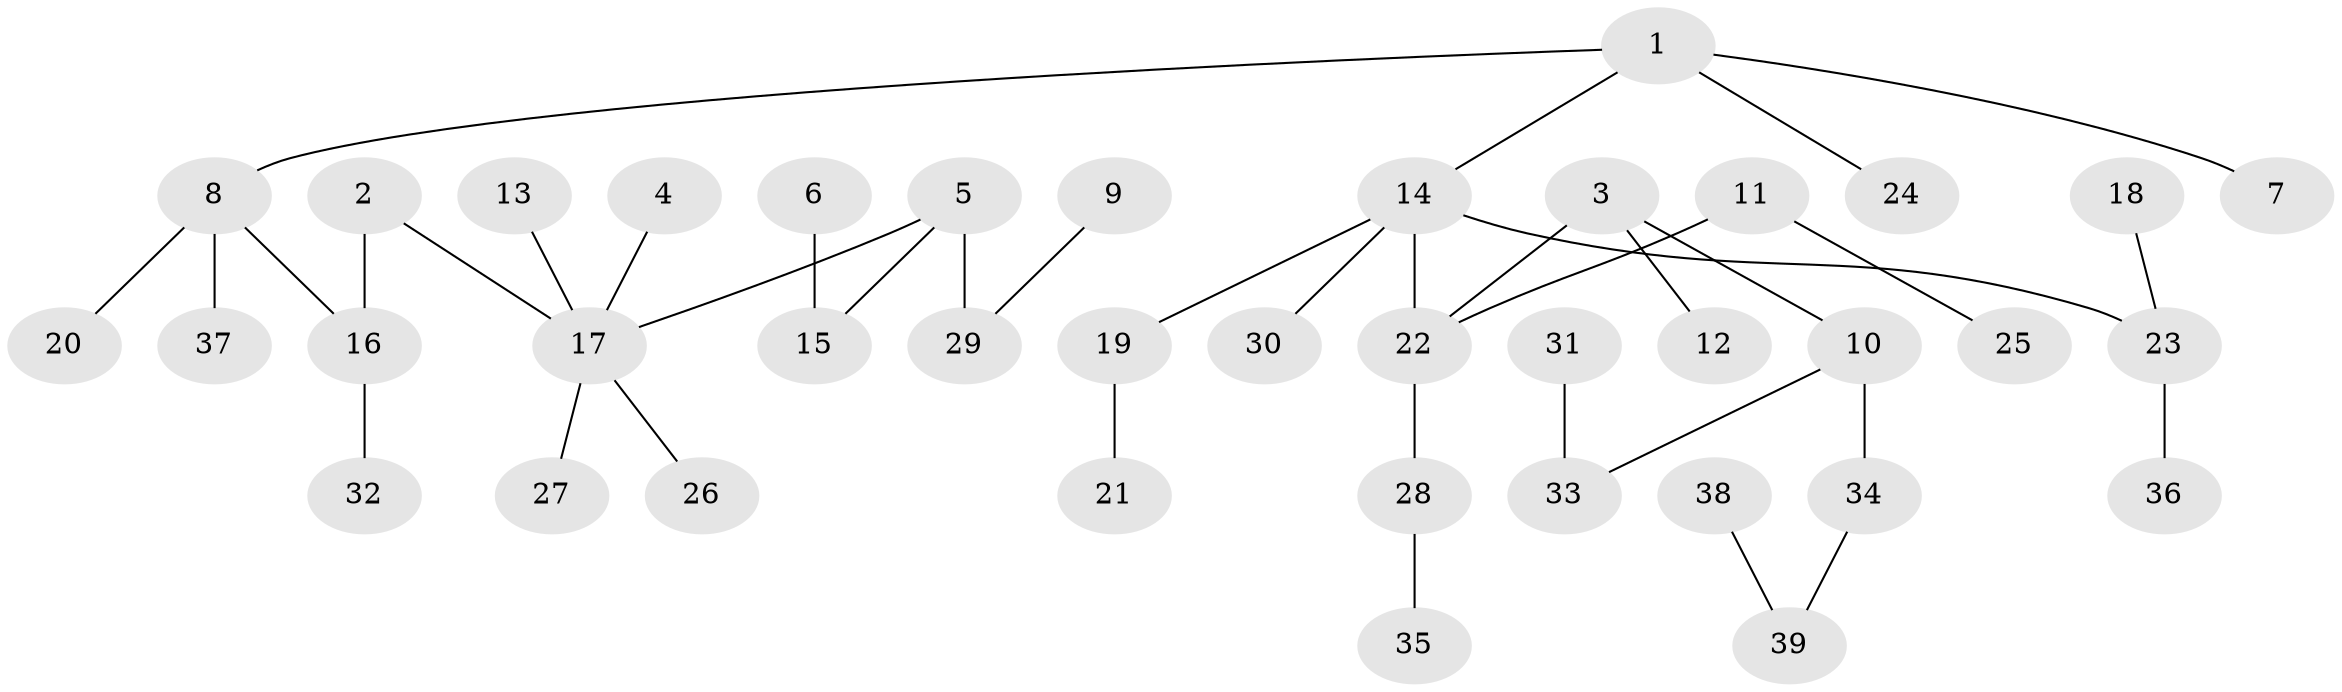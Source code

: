 // original degree distribution, {4: 0.038461538461538464, 5: 0.02564102564102564, 1: 0.5, 7: 0.01282051282051282, 3: 0.1282051282051282, 2: 0.2692307692307692, 6: 0.01282051282051282, 8: 0.01282051282051282}
// Generated by graph-tools (version 1.1) at 2025/02/03/09/25 03:02:24]
// undirected, 39 vertices, 38 edges
graph export_dot {
graph [start="1"]
  node [color=gray90,style=filled];
  1;
  2;
  3;
  4;
  5;
  6;
  7;
  8;
  9;
  10;
  11;
  12;
  13;
  14;
  15;
  16;
  17;
  18;
  19;
  20;
  21;
  22;
  23;
  24;
  25;
  26;
  27;
  28;
  29;
  30;
  31;
  32;
  33;
  34;
  35;
  36;
  37;
  38;
  39;
  1 -- 7 [weight=1.0];
  1 -- 8 [weight=1.0];
  1 -- 14 [weight=1.0];
  1 -- 24 [weight=1.0];
  2 -- 16 [weight=1.0];
  2 -- 17 [weight=1.0];
  3 -- 10 [weight=1.0];
  3 -- 12 [weight=1.0];
  3 -- 22 [weight=1.0];
  4 -- 17 [weight=1.0];
  5 -- 15 [weight=1.0];
  5 -- 17 [weight=1.0];
  5 -- 29 [weight=1.0];
  6 -- 15 [weight=1.0];
  8 -- 16 [weight=1.0];
  8 -- 20 [weight=1.0];
  8 -- 37 [weight=1.0];
  9 -- 29 [weight=1.0];
  10 -- 33 [weight=1.0];
  10 -- 34 [weight=1.0];
  11 -- 22 [weight=1.0];
  11 -- 25 [weight=1.0];
  13 -- 17 [weight=1.0];
  14 -- 19 [weight=1.0];
  14 -- 22 [weight=1.0];
  14 -- 23 [weight=1.0];
  14 -- 30 [weight=1.0];
  16 -- 32 [weight=1.0];
  17 -- 26 [weight=1.0];
  17 -- 27 [weight=1.0];
  18 -- 23 [weight=1.0];
  19 -- 21 [weight=1.0];
  22 -- 28 [weight=1.0];
  23 -- 36 [weight=1.0];
  28 -- 35 [weight=1.0];
  31 -- 33 [weight=1.0];
  34 -- 39 [weight=1.0];
  38 -- 39 [weight=1.0];
}
